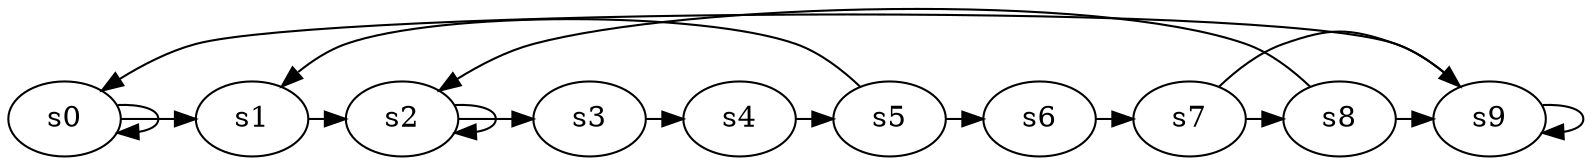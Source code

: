 digraph game_0407_cycle_10 {
    s0 [name="s0", player=0];
    s1 [name="s1", player=1];
    s2 [name="s2", player=1, target=1];
    s3 [name="s3", player=1];
    s4 [name="s4", player=0, target=1];
    s5 [name="s5", player=1];
    s6 [name="s6", player=0];
    s7 [name="s7", player=0, target=1];
    s8 [name="s8", player=1, target=1];
    s9 [name="s9", player=0, target=1];

    s0 -> s1 [constraint="time % 2 == 1"];
    s1 -> s2 [constraint="time == 1 || time == 2 || time == 3 || time == 7 || time == 17"];
    s2 -> s3 [constraint="!(time % 3 == 0)"];
    s3 -> s4 [constraint="time == 1 || time == 3 || time == 6 || time == 18 || time == 19"];
    s4 -> s5 [constraint="time == 9 || time == 13 || time == 16 || time == 23"];
    s5 -> s6 [constraint="!(time % 5 == 0)"];
    s6 -> s7 [constraint="time % 3 == 0 && !(time % 3 == 0)"];
    s7 -> s8 [constraint="!(time % 3 == 0)"];
    s8 -> s9 [constraint="time == 2 || time == 5 || time == 9 || time == 20"];
    s9 -> s0 [constraint="time % 5 == 4"];
    s0 -> s0 [constraint="time % 2 == 0"];
    s2 -> s2 [constraint="time % 2 == 0"];
    s5 -> s1 [constraint="time == 9"];
    s7 -> s9 [constraint="time == 1"];
    s8 -> s2 [constraint="time == 0 || time == 7"];
    s9 -> s9 [constraint="time % 2 == 0"];
}
